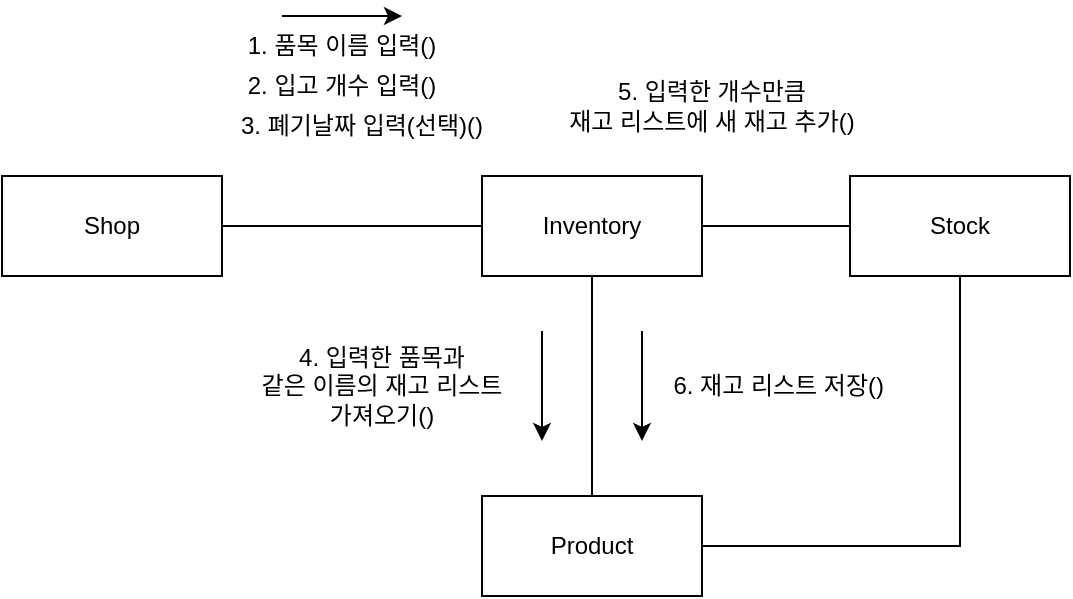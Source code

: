 <mxfile version="22.1.5" type="github">
  <diagram name="페이지-1" id="Vdb9fddCmYe7QbANYd6w">
    <mxGraphModel dx="797" dy="361" grid="1" gridSize="10" guides="1" tooltips="1" connect="1" arrows="1" fold="1" page="1" pageScale="1" pageWidth="827" pageHeight="1169" math="0" shadow="0">
      <root>
        <mxCell id="0" />
        <mxCell id="1" parent="0" />
        <mxCell id="ZA7M2OG8HltKPzRA6xM--1" style="edgeStyle=orthogonalEdgeStyle;rounded=0;orthogonalLoop=1;jettySize=auto;html=1;exitX=1;exitY=0.5;exitDx=0;exitDy=0;entryX=0;entryY=0.5;entryDx=0;entryDy=0;endArrow=none;endFill=0;" edge="1" parent="1" source="ZA7M2OG8HltKPzRA6xM--2" target="ZA7M2OG8HltKPzRA6xM--5">
          <mxGeometry relative="1" as="geometry" />
        </mxCell>
        <mxCell id="ZA7M2OG8HltKPzRA6xM--2" value="Shop" style="html=1;whiteSpace=wrap;" vertex="1" parent="1">
          <mxGeometry x="110" y="210" width="110" height="50" as="geometry" />
        </mxCell>
        <mxCell id="ZA7M2OG8HltKPzRA6xM--3" style="edgeStyle=orthogonalEdgeStyle;rounded=0;orthogonalLoop=1;jettySize=auto;html=1;exitX=0.5;exitY=1;exitDx=0;exitDy=0;entryX=0.5;entryY=0;entryDx=0;entryDy=0;endArrow=none;endFill=0;" edge="1" parent="1" source="ZA7M2OG8HltKPzRA6xM--5" target="ZA7M2OG8HltKPzRA6xM--7">
          <mxGeometry relative="1" as="geometry" />
        </mxCell>
        <mxCell id="ZA7M2OG8HltKPzRA6xM--4" value="" style="edgeStyle=orthogonalEdgeStyle;rounded=0;orthogonalLoop=1;jettySize=auto;html=1;endArrow=none;endFill=0;" edge="1" parent="1" source="ZA7M2OG8HltKPzRA6xM--5" target="ZA7M2OG8HltKPzRA6xM--8">
          <mxGeometry relative="1" as="geometry" />
        </mxCell>
        <mxCell id="ZA7M2OG8HltKPzRA6xM--5" value="Inventory" style="html=1;whiteSpace=wrap;" vertex="1" parent="1">
          <mxGeometry x="350" y="210" width="110" height="50" as="geometry" />
        </mxCell>
        <mxCell id="ZA7M2OG8HltKPzRA6xM--6" style="edgeStyle=orthogonalEdgeStyle;rounded=0;orthogonalLoop=1;jettySize=auto;html=1;exitX=1;exitY=0.5;exitDx=0;exitDy=0;entryX=0.5;entryY=1;entryDx=0;entryDy=0;endArrow=none;endFill=0;" edge="1" parent="1" source="ZA7M2OG8HltKPzRA6xM--7" target="ZA7M2OG8HltKPzRA6xM--8">
          <mxGeometry relative="1" as="geometry" />
        </mxCell>
        <mxCell id="ZA7M2OG8HltKPzRA6xM--7" value="Product" style="html=1;whiteSpace=wrap;" vertex="1" parent="1">
          <mxGeometry x="350" y="370" width="110" height="50" as="geometry" />
        </mxCell>
        <mxCell id="ZA7M2OG8HltKPzRA6xM--8" value="Stock" style="html=1;whiteSpace=wrap;" vertex="1" parent="1">
          <mxGeometry x="534" y="210" width="110" height="50" as="geometry" />
        </mxCell>
        <mxCell id="ZA7M2OG8HltKPzRA6xM--9" value="1. 품목 이름 입력()" style="text;html=1;strokeColor=none;fillColor=none;align=center;verticalAlign=middle;whiteSpace=wrap;rounded=0;" vertex="1" parent="1">
          <mxGeometry x="220" y="130" width="120" height="30" as="geometry" />
        </mxCell>
        <mxCell id="ZA7M2OG8HltKPzRA6xM--10" value="" style="endArrow=classic;html=1;rounded=0;exitX=0.25;exitY=0;exitDx=0;exitDy=0;entryX=0.75;entryY=0;entryDx=0;entryDy=0;" edge="1" parent="1" source="ZA7M2OG8HltKPzRA6xM--9" target="ZA7M2OG8HltKPzRA6xM--9">
          <mxGeometry width="50" height="50" relative="1" as="geometry">
            <mxPoint x="290" y="90" as="sourcePoint" />
            <mxPoint x="340" y="40" as="targetPoint" />
          </mxGeometry>
        </mxCell>
        <mxCell id="ZA7M2OG8HltKPzRA6xM--11" value="" style="endArrow=classic;html=1;rounded=0;" edge="1" parent="1">
          <mxGeometry width="50" height="50" relative="1" as="geometry">
            <mxPoint x="380" y="287.5" as="sourcePoint" />
            <mxPoint x="380" y="342.5" as="targetPoint" />
          </mxGeometry>
        </mxCell>
        <mxCell id="ZA7M2OG8HltKPzRA6xM--12" value="4. 입력한 품목과&lt;br&gt;같은 이름의 재고 리스트&lt;br&gt;가져오기()" style="text;html=1;strokeColor=none;fillColor=none;align=center;verticalAlign=middle;whiteSpace=wrap;rounded=0;" vertex="1" parent="1">
          <mxGeometry x="230" y="300" width="140" height="30" as="geometry" />
        </mxCell>
        <mxCell id="ZA7M2OG8HltKPzRA6xM--15" value="2. 입고 개수 입력()" style="text;html=1;strokeColor=none;fillColor=none;align=center;verticalAlign=middle;whiteSpace=wrap;rounded=0;" vertex="1" parent="1">
          <mxGeometry x="220" y="150" width="120" height="30" as="geometry" />
        </mxCell>
        <mxCell id="ZA7M2OG8HltKPzRA6xM--16" value="3. 폐기날짜 입력(선택)()" style="text;html=1;strokeColor=none;fillColor=none;align=center;verticalAlign=middle;whiteSpace=wrap;rounded=0;" vertex="1" parent="1">
          <mxGeometry x="220" y="170" width="140" height="30" as="geometry" />
        </mxCell>
        <mxCell id="ZA7M2OG8HltKPzRA6xM--19" value="5. 입력한 개수만큼 &lt;br&gt;재고 리스트에 새 재고 추가()" style="text;html=1;strokeColor=none;fillColor=none;align=center;verticalAlign=middle;whiteSpace=wrap;rounded=0;" vertex="1" parent="1">
          <mxGeometry x="380" y="160" width="170" height="30" as="geometry" />
        </mxCell>
        <mxCell id="ZA7M2OG8HltKPzRA6xM--20" value="6. 재고 리스트 저장()&amp;nbsp;" style="text;html=1;strokeColor=none;fillColor=none;align=center;verticalAlign=middle;whiteSpace=wrap;rounded=0;" vertex="1" parent="1">
          <mxGeometry x="430" y="300" width="140" height="30" as="geometry" />
        </mxCell>
        <mxCell id="ZA7M2OG8HltKPzRA6xM--21" value="" style="endArrow=classic;html=1;rounded=0;" edge="1" parent="1">
          <mxGeometry width="50" height="50" relative="1" as="geometry">
            <mxPoint x="430" y="287.5" as="sourcePoint" />
            <mxPoint x="430" y="342.5" as="targetPoint" />
          </mxGeometry>
        </mxCell>
      </root>
    </mxGraphModel>
  </diagram>
</mxfile>
